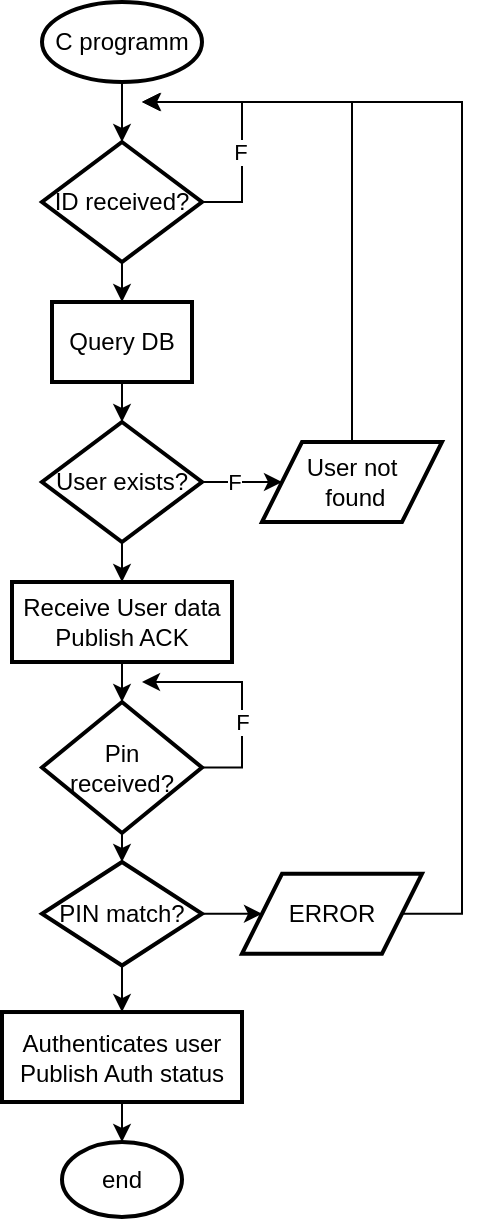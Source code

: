 <mxfile version="16.2.6" type="device"><diagram id="C5RBs43oDa-KdzZeNtuy" name="Page-1"><mxGraphModel dx="946" dy="645" grid="1" gridSize="10" guides="1" tooltips="1" connect="1" arrows="1" fold="1" page="1" pageScale="1" pageWidth="827" pageHeight="1169" math="0" shadow="0"><root><mxCell id="WIyWlLk6GJQsqaUBKTNV-0"/><mxCell id="WIyWlLk6GJQsqaUBKTNV-1" parent="WIyWlLk6GJQsqaUBKTNV-0"/><mxCell id="A-kfc52_TsW4cis2fX9S-3" value="" style="edgeStyle=orthogonalEdgeStyle;rounded=0;orthogonalLoop=1;jettySize=auto;html=1;" edge="1" parent="WIyWlLk6GJQsqaUBKTNV-1" source="A-kfc52_TsW4cis2fX9S-1" target="A-kfc52_TsW4cis2fX9S-2"><mxGeometry relative="1" as="geometry"/></mxCell><mxCell id="A-kfc52_TsW4cis2fX9S-1" value="C programm" style="strokeWidth=2;html=1;shape=mxgraph.flowchart.start_1;whiteSpace=wrap;" vertex="1" parent="WIyWlLk6GJQsqaUBKTNV-1"><mxGeometry x="160" y="50" width="80" height="40" as="geometry"/></mxCell><mxCell id="A-kfc52_TsW4cis2fX9S-4" style="edgeStyle=orthogonalEdgeStyle;rounded=0;orthogonalLoop=1;jettySize=auto;html=1;exitX=1;exitY=0.5;exitDx=0;exitDy=0;" edge="1" parent="WIyWlLk6GJQsqaUBKTNV-1" source="A-kfc52_TsW4cis2fX9S-2"><mxGeometry relative="1" as="geometry"><mxPoint x="210" y="100" as="targetPoint"/></mxGeometry></mxCell><mxCell id="A-kfc52_TsW4cis2fX9S-5" value="F" style="edgeLabel;html=1;align=center;verticalAlign=middle;resizable=0;points=[];" vertex="1" connectable="0" parent="A-kfc52_TsW4cis2fX9S-4"><mxGeometry x="-0.246" y="1" relative="1" as="geometry"><mxPoint as="offset"/></mxGeometry></mxCell><mxCell id="A-kfc52_TsW4cis2fX9S-7" value="" style="edgeStyle=orthogonalEdgeStyle;rounded=0;orthogonalLoop=1;jettySize=auto;html=1;" edge="1" parent="WIyWlLk6GJQsqaUBKTNV-1" source="A-kfc52_TsW4cis2fX9S-2" target="A-kfc52_TsW4cis2fX9S-6"><mxGeometry relative="1" as="geometry"/></mxCell><mxCell id="A-kfc52_TsW4cis2fX9S-2" value="ID received?" style="rhombus;whiteSpace=wrap;html=1;strokeWidth=2;" vertex="1" parent="WIyWlLk6GJQsqaUBKTNV-1"><mxGeometry x="160" y="120" width="80" height="60" as="geometry"/></mxCell><mxCell id="A-kfc52_TsW4cis2fX9S-9" value="" style="edgeStyle=orthogonalEdgeStyle;rounded=0;orthogonalLoop=1;jettySize=auto;html=1;" edge="1" parent="WIyWlLk6GJQsqaUBKTNV-1" source="A-kfc52_TsW4cis2fX9S-6" target="A-kfc52_TsW4cis2fX9S-8"><mxGeometry relative="1" as="geometry"/></mxCell><mxCell id="A-kfc52_TsW4cis2fX9S-6" value="Query DB" style="whiteSpace=wrap;html=1;strokeWidth=2;" vertex="1" parent="WIyWlLk6GJQsqaUBKTNV-1"><mxGeometry x="165" y="200" width="70" height="40" as="geometry"/></mxCell><mxCell id="A-kfc52_TsW4cis2fX9S-13" value="" style="edgeStyle=orthogonalEdgeStyle;rounded=0;orthogonalLoop=1;jettySize=auto;html=1;" edge="1" parent="WIyWlLk6GJQsqaUBKTNV-1" source="A-kfc52_TsW4cis2fX9S-8" target="A-kfc52_TsW4cis2fX9S-12"><mxGeometry relative="1" as="geometry"/></mxCell><mxCell id="A-kfc52_TsW4cis2fX9S-19" value="F" style="edgeLabel;html=1;align=center;verticalAlign=middle;resizable=0;points=[];" vertex="1" connectable="0" parent="A-kfc52_TsW4cis2fX9S-13"><mxGeometry x="0.2" relative="1" as="geometry"><mxPoint as="offset"/></mxGeometry></mxCell><mxCell id="A-kfc52_TsW4cis2fX9S-16" value="" style="edgeStyle=orthogonalEdgeStyle;rounded=0;orthogonalLoop=1;jettySize=auto;html=1;" edge="1" parent="WIyWlLk6GJQsqaUBKTNV-1" source="A-kfc52_TsW4cis2fX9S-8" target="A-kfc52_TsW4cis2fX9S-15"><mxGeometry relative="1" as="geometry"/></mxCell><mxCell id="A-kfc52_TsW4cis2fX9S-8" value="User exists?" style="rhombus;whiteSpace=wrap;html=1;strokeWidth=2;" vertex="1" parent="WIyWlLk6GJQsqaUBKTNV-1"><mxGeometry x="160" y="260" width="80" height="60" as="geometry"/></mxCell><mxCell id="A-kfc52_TsW4cis2fX9S-14" style="edgeStyle=orthogonalEdgeStyle;rounded=0;orthogonalLoop=1;jettySize=auto;html=1;exitX=0.5;exitY=0;exitDx=0;exitDy=0;" edge="1" parent="WIyWlLk6GJQsqaUBKTNV-1" source="A-kfc52_TsW4cis2fX9S-12"><mxGeometry relative="1" as="geometry"><mxPoint x="210" y="100" as="targetPoint"/><Array as="points"><mxPoint x="315" y="100"/></Array></mxGeometry></mxCell><mxCell id="A-kfc52_TsW4cis2fX9S-12" value="User not&lt;br&gt;&amp;nbsp;found" style="shape=parallelogram;perimeter=parallelogramPerimeter;whiteSpace=wrap;html=1;fixedSize=1;strokeWidth=2;" vertex="1" parent="WIyWlLk6GJQsqaUBKTNV-1"><mxGeometry x="270" y="270" width="90" height="40" as="geometry"/></mxCell><mxCell id="A-kfc52_TsW4cis2fX9S-18" value="" style="edgeStyle=orthogonalEdgeStyle;rounded=0;orthogonalLoop=1;jettySize=auto;html=1;" edge="1" parent="WIyWlLk6GJQsqaUBKTNV-1" source="A-kfc52_TsW4cis2fX9S-15" target="A-kfc52_TsW4cis2fX9S-17"><mxGeometry relative="1" as="geometry"/></mxCell><mxCell id="A-kfc52_TsW4cis2fX9S-15" value="Receive User data&lt;br&gt;Publish ACK" style="whiteSpace=wrap;html=1;strokeWidth=2;" vertex="1" parent="WIyWlLk6GJQsqaUBKTNV-1"><mxGeometry x="145" y="340" width="110" height="40" as="geometry"/></mxCell><mxCell id="A-kfc52_TsW4cis2fX9S-20" style="edgeStyle=orthogonalEdgeStyle;rounded=0;orthogonalLoop=1;jettySize=auto;html=1;exitX=1;exitY=0.5;exitDx=0;exitDy=0;" edge="1" parent="WIyWlLk6GJQsqaUBKTNV-1" source="A-kfc52_TsW4cis2fX9S-17"><mxGeometry relative="1" as="geometry"><mxPoint x="210" y="390" as="targetPoint"/><Array as="points"><mxPoint x="260" y="433"/><mxPoint x="260" y="390"/></Array></mxGeometry></mxCell><mxCell id="A-kfc52_TsW4cis2fX9S-21" value="F" style="edgeLabel;html=1;align=center;verticalAlign=middle;resizable=0;points=[];" vertex="1" connectable="0" parent="A-kfc52_TsW4cis2fX9S-20"><mxGeometry x="-0.241" relative="1" as="geometry"><mxPoint as="offset"/></mxGeometry></mxCell><mxCell id="A-kfc52_TsW4cis2fX9S-25" value="" style="edgeStyle=orthogonalEdgeStyle;rounded=0;orthogonalLoop=1;jettySize=auto;html=1;" edge="1" parent="WIyWlLk6GJQsqaUBKTNV-1" source="A-kfc52_TsW4cis2fX9S-17" target="A-kfc52_TsW4cis2fX9S-24"><mxGeometry relative="1" as="geometry"/></mxCell><mxCell id="A-kfc52_TsW4cis2fX9S-17" value="Pin&lt;br&gt;received?" style="rhombus;whiteSpace=wrap;html=1;strokeWidth=2;" vertex="1" parent="WIyWlLk6GJQsqaUBKTNV-1"><mxGeometry x="160" y="400" width="80" height="65.5" as="geometry"/></mxCell><mxCell id="A-kfc52_TsW4cis2fX9S-27" style="edgeStyle=orthogonalEdgeStyle;rounded=0;orthogonalLoop=1;jettySize=auto;html=1;exitX=1;exitY=0.5;exitDx=0;exitDy=0;entryX=0;entryY=0.5;entryDx=0;entryDy=0;" edge="1" parent="WIyWlLk6GJQsqaUBKTNV-1" source="A-kfc52_TsW4cis2fX9S-24" target="A-kfc52_TsW4cis2fX9S-26"><mxGeometry relative="1" as="geometry"/></mxCell><mxCell id="A-kfc52_TsW4cis2fX9S-30" value="" style="edgeStyle=orthogonalEdgeStyle;rounded=0;orthogonalLoop=1;jettySize=auto;html=1;" edge="1" parent="WIyWlLk6GJQsqaUBKTNV-1" source="A-kfc52_TsW4cis2fX9S-24" target="A-kfc52_TsW4cis2fX9S-29"><mxGeometry relative="1" as="geometry"/></mxCell><mxCell id="A-kfc52_TsW4cis2fX9S-24" value="PIN match?" style="rhombus;whiteSpace=wrap;html=1;strokeWidth=2;" vertex="1" parent="WIyWlLk6GJQsqaUBKTNV-1"><mxGeometry x="160" y="480" width="80" height="51.75" as="geometry"/></mxCell><mxCell id="A-kfc52_TsW4cis2fX9S-28" style="edgeStyle=orthogonalEdgeStyle;rounded=0;orthogonalLoop=1;jettySize=auto;html=1;exitX=1;exitY=0.5;exitDx=0;exitDy=0;" edge="1" parent="WIyWlLk6GJQsqaUBKTNV-1" source="A-kfc52_TsW4cis2fX9S-26"><mxGeometry relative="1" as="geometry"><mxPoint x="210" y="100" as="targetPoint"/><Array as="points"><mxPoint x="370" y="506"/><mxPoint x="370" y="100"/></Array></mxGeometry></mxCell><mxCell id="A-kfc52_TsW4cis2fX9S-26" value="ERROR" style="shape=parallelogram;perimeter=parallelogramPerimeter;whiteSpace=wrap;html=1;fixedSize=1;strokeWidth=2;" vertex="1" parent="WIyWlLk6GJQsqaUBKTNV-1"><mxGeometry x="260" y="485.88" width="90" height="40" as="geometry"/></mxCell><mxCell id="A-kfc52_TsW4cis2fX9S-32" value="" style="edgeStyle=orthogonalEdgeStyle;rounded=0;orthogonalLoop=1;jettySize=auto;html=1;" edge="1" parent="WIyWlLk6GJQsqaUBKTNV-1" source="A-kfc52_TsW4cis2fX9S-29" target="A-kfc52_TsW4cis2fX9S-31"><mxGeometry relative="1" as="geometry"/></mxCell><mxCell id="A-kfc52_TsW4cis2fX9S-29" value="Authenticates user&lt;br&gt;Publish Auth status" style="whiteSpace=wrap;html=1;strokeWidth=2;" vertex="1" parent="WIyWlLk6GJQsqaUBKTNV-1"><mxGeometry x="140" y="555.01" width="120" height="44.99" as="geometry"/></mxCell><mxCell id="A-kfc52_TsW4cis2fX9S-31" value="end" style="ellipse;whiteSpace=wrap;html=1;strokeWidth=2;" vertex="1" parent="WIyWlLk6GJQsqaUBKTNV-1"><mxGeometry x="170" y="620" width="60" height="37.5" as="geometry"/></mxCell></root></mxGraphModel></diagram></mxfile>